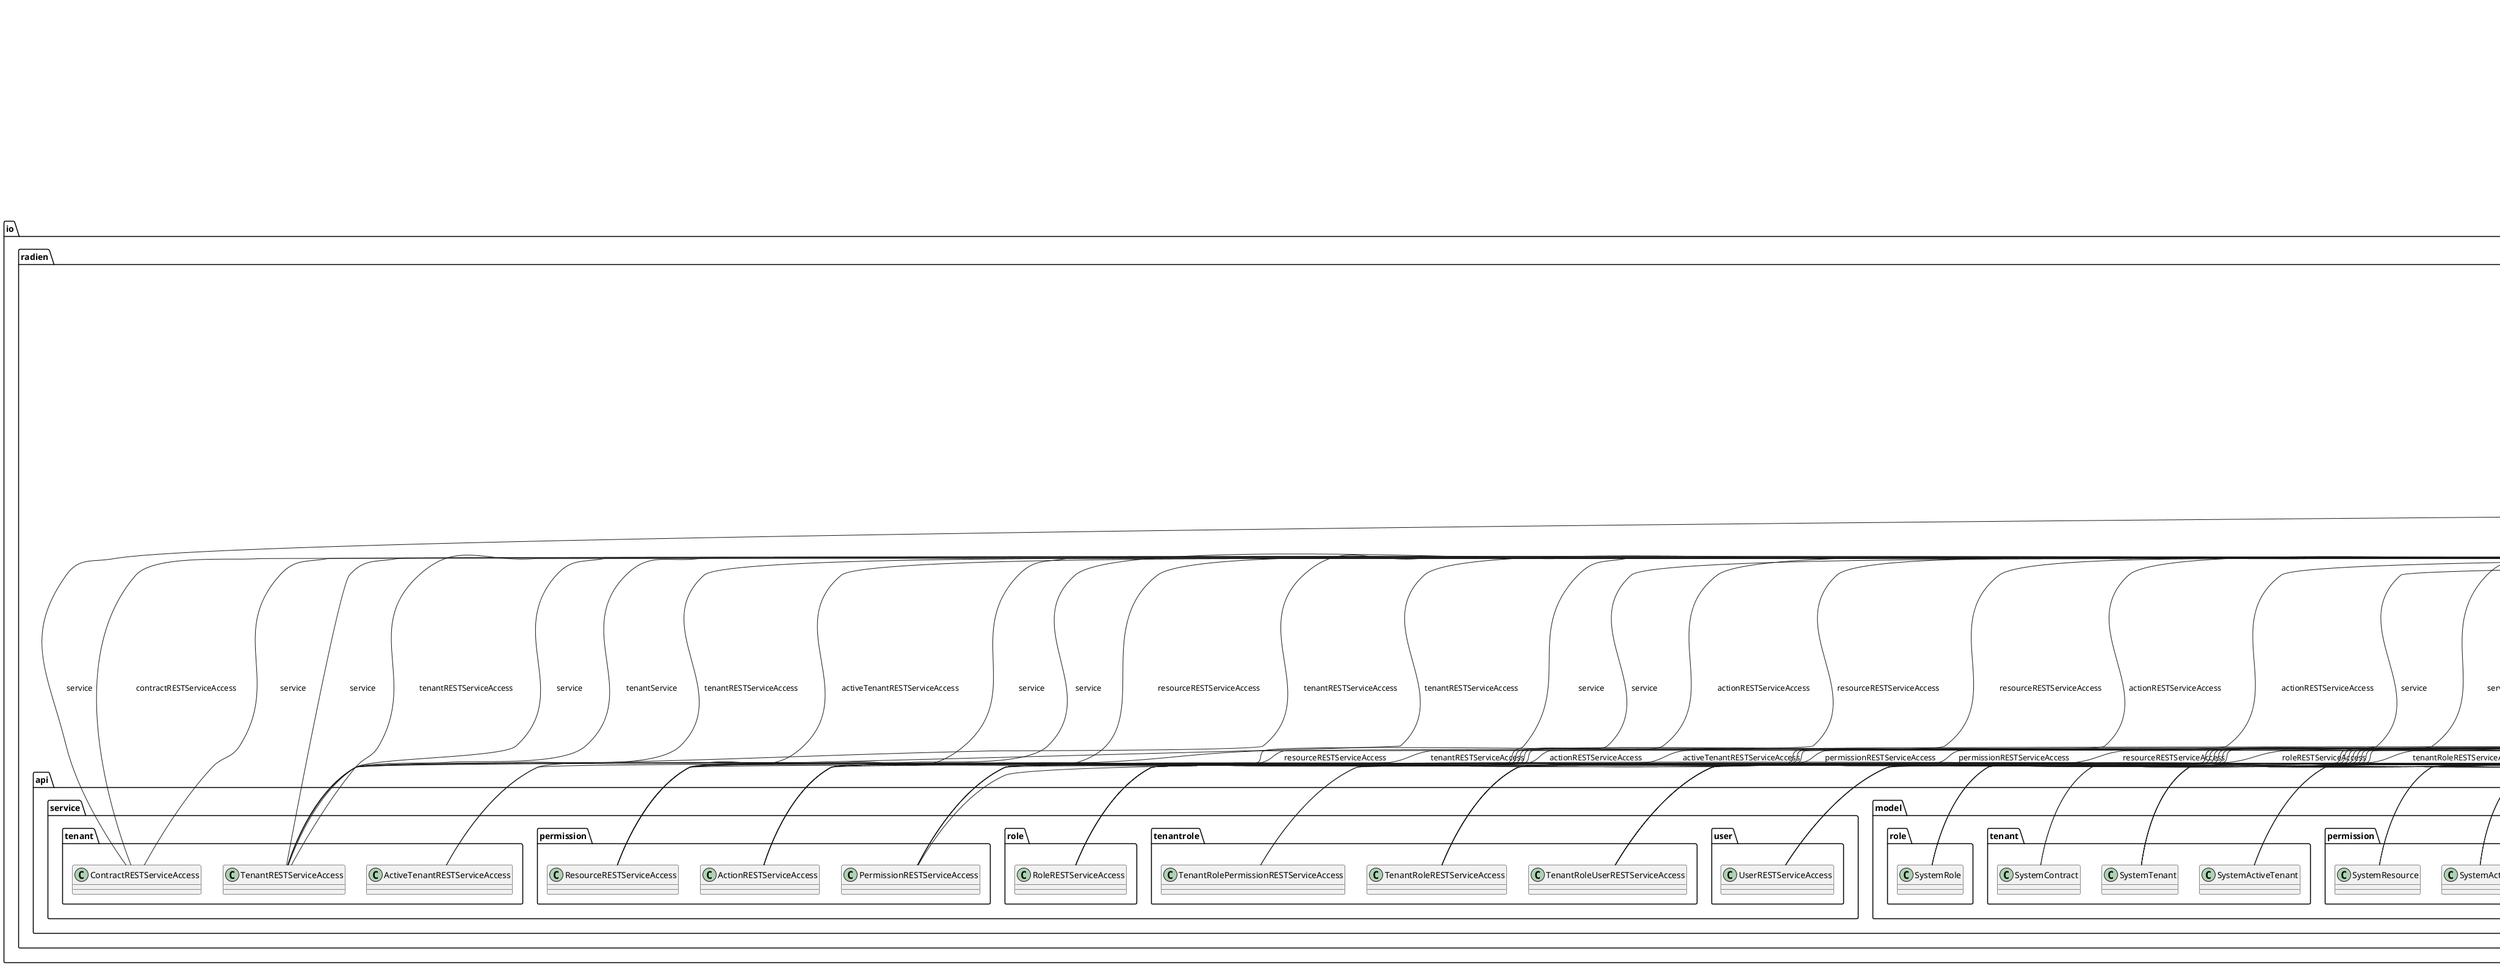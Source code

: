 @startuml

title __RD-WEB-IMPL's Class Diagram__\n

  namespace io.radien.webapp {
    abstract class io.radien.webapp.AbstractManager {
    }
  }
  

  namespace io.radien.webapp {
    enum DataModelEnum {
    }
  }
  

  namespace io.radien.webapp {
    abstract class io.radien.webapp.LazyAbstractDataModel {
    }
  }
  

  namespace io.radien.webapp {
    class io.radien.webapp.OafThemeManager {
    }
  }
  

  namespace io.radien.webapp {
    abstract class io.radien.webapp.PluginBridgingManager {
    }
  }
  

  namespace io.radien.webapp {
    class io.radien.webapp.WebApp {
    }
  }
  

  namespace io.radien.webapp {
    namespace action {
      class io.radien.webapp.action.ActionConverter {
      }
    }
  }
  

  namespace io.radien.webapp {
    namespace action {
      class io.radien.webapp.action.ActionDataModel {
      }
    }
  }
  

  namespace io.radien.webapp {
    namespace action {
      class io.radien.webapp.action.LazyActionsDataModel {
      }
    }
  }
  

  namespace io.radien.webapp {
    namespace activeTenant {
      class io.radien.webapp.activeTenant.ActiveTenantDataModelManager {
      }
    }
  }
  

  namespace io.radien.webapp {
    namespace activeTenant {
      class io.radien.webapp.activeTenant.ActiveTenantInterceptor {
      }
    }
  }
  

  namespace io.radien.webapp {
    namespace activeTenant {
      interface io.radien.webapp.activeTenant.ActiveTenantMandatory {
      }
    }
  }
  

  namespace io.radien.webapp {
    namespace authz {
      class io.radien.webapp.authz.WebAuthorizationChecker {
      }
    }
  }
  

  namespace io.radien.webapp {
    namespace contract {
      class io.radien.webapp.contract.ContractDataModel {
      }
    }
  }
  

  namespace io.radien.webapp {
    namespace contract {
      class io.radien.webapp.contract.ContractManager {
      }
    }
  }
  

  namespace io.radien.webapp {
    namespace contract {
      class io.radien.webapp.contract.LazyContractDataModel {
      }
    }
  }
  

  namespace io.radien.webapp {
    namespace i18n {
      class io.radien.webapp.i18n.LocaleManager {
      }
    }
  }
  

  namespace io.radien.webapp {
    namespace permission {
      class io.radien.webapp.permission.LazyPermissionDataModel {
      }
    }
  }
  

  namespace io.radien.webapp {
    namespace permission {
      class io.radien.webapp.permission.PermissionConverter {
      }
    }
  }
  

  namespace io.radien.webapp {
    namespace permission {
      class io.radien.webapp.permission.PermissionDataModel {
      }
    }
  }
  

  namespace io.radien.webapp {
    namespace permission {
      class io.radien.webapp.permission.PermissionManager {
      }
    }
  }
  

  namespace io.radien.webapp {
    namespace resource {
      class io.radien.webapp.resource.LazyResourcesDataModel {
      }
    }
  }
  

  namespace io.radien.webapp {
    namespace resource {
      class io.radien.webapp.resource.ResourceConverter {
      }
    }
  }
  

  namespace io.radien.webapp {
    namespace resource {
      class io.radien.webapp.resource.ResourceDataModel {
      }
    }
  }
  

  namespace io.radien.webapp {
    namespace role {
      class io.radien.webapp.role.LazyRoleDataModel {
      }
    }
  }
  

  namespace io.radien.webapp {
    namespace role {
      class io.radien.webapp.role.RoleConverter {
      }
    }
  }
  

  namespace io.radien.webapp {
    namespace role {
      class io.radien.webapp.role.RoleDataModel {
      }
    }
  }
  

  namespace io.radien.webapp {
    namespace role {
      namespace permission {
        class io.radien.webapp.role.permission.RolePermissionManager {
        }
      }
    }
  }
  

  namespace io.radien.webapp {
    namespace tenant {
      class io.radien.webapp.tenant.LazyTenantDataModel {
      }
    }
  }
  

  namespace io.radien.webapp {
    namespace tenant {
      class io.radien.webapp.tenant.TenantConverter {
      }
    }
  }
  

  namespace io.radien.webapp {
    namespace tenant {
      class io.radien.webapp.tenant.TenantDataModel {
      }
    }
  }
  

  namespace io.radien.webapp {
    namespace tenant {
      namespace ole {
        class io.radien.webapp.tenantrole.LazyTenantRoleAssociationDataModel {
        }
      }
    }
  }
  

  namespace io.radien.webapp {
    namespace tenant {
      namespace ole {
        class io.radien.webapp.tenantrole.LazyTenantRoleUserDataModel {
        }
      }
    }
  }
  

  namespace io.radien.webapp {
    namespace tenant {
      namespace ole {
        class io.radien.webapp.tenantrole.LazyTenantingUserDataModel {
        }
      }
    }
  }
  

  namespace io.radien.webapp {
    namespace tenant {
      namespace ole {
        class io.radien.webapp.tenantrole.TenantRoleAssociationDataModel {
        }
      }
    }
  }
  

  namespace io.radien.webapp {
    namespace tenant {
      namespace ole {
        class io.radien.webapp.tenantrole.TenantRoleAssociationManager {
        }
      }
    }
  }
  

  namespace io.radien.webapp {
    namespace user {
      class io.radien.webapp.user.UserDataModel {
      }
    }
  }
  

  namespace io.radien.webapp {
    namespace user {
      class io.radien.webapp.user.UserProfileManager {
      }
    }
  }
  

  namespace io.radien.webapp {
    namespace user {
      namespace tenant {
        class io.radien.webapp.user.tenant.UnAssignTenantUser {
        }
      }
    }
  }
  

  namespace io.radien.webapp {
    namespace user {
      namespace tenant {
        namespace role {
          class io.radien.webapp.user.tenant.role.UserTenantGlobalRolesManager {
          }
        }
      }
    }
  }
  

  namespace io.radien.webapp {
    namespace user {
      namespace tenant {
        namespace role {
          class io.radien.webapp.user.tenant.role.UserTenantRolesManager {
          }
        }
      }
    }
  }
  

  namespace io.radien.webapp {
    namespace util {
      class io.radien.webapp.util.DateValidator {
      }
    }
  }
  

  namespace io.radien.webapp {
    namespace util {
      class io.radien.webapp.util.EntityFilterUtil {
      }
    }
  }
  

  namespace io.radien.webapp {
    namespace util {
      class io.radien.webapp.util.TenantRoleUtil {
      }
    }
  }
  

  namespace io.radien.webapp {
    namespace util {
      namespace jsf.handler {
        class io.radien.webapp.util.jsf.handler.UnmappedResourceHandler {
        }
      }
    }
  }
  

  io.radien.webapp.AbstractManager .up.|> java.io.Serializable
  io.radien.webapp.LazyAbstractDataModel -up-|> org.primefaces.model.LazyDataModel
  io.radien.webapp.OafThemeManager .up.|> java.io.Serializable
  io.radien.webapp.OafThemeManager -up-|> io.radien.webapp.PluginBridgingManager
  io.radien.webapp.OafThemeManager o-- io.radien.api.OAFAccess : oaf
  io.radien.webapp.PluginBridgingManager .up.|> java.io.Serializable
  io.radien.webapp.PluginBridgingManager o-- io.radien.api.OAFAccess : oaf
  io.radien.webapp.PluginBridgingManager o-- io.radien.webapp.security.UserSession : userSession
  io.radien.webapp.WebApp -up-|> io.radien.webapp.AbstractWebapp
  io.radien.webapp.WebApp o-- io.radien.api.OAFAccess : oaf
  io.radien.webapp.action.ActionConverter .up.|> javax.faces.convert.Converter
  io.radien.webapp.action.ActionConverter o-- io.radien.api.service.permission.ActionRESTServiceAccess : actionRESTServiceAccess
  io.radien.webapp.action.ActionDataModel .up.|> java.io.Serializable
  io.radien.webapp.action.ActionDataModel -up-|> io.radien.webapp.AbstractManager
  io.radien.webapp.action.ActionDataModel o-- io.radien.api.model.permission.SystemAction : action
  io.radien.webapp.action.ActionDataModel o-- io.radien.webapp.activeTenant.ActiveTenantDataModelManager : activeTenantDataModelManager
  io.radien.webapp.action.ActionDataModel o-- io.radien.api.model.permission.SystemAction : selectedAction
  io.radien.webapp.action.ActionDataModel o-- io.radien.api.service.permission.ActionRESTServiceAccess : service
  io.radien.webapp.action.LazyActionsDataModel -up-|> io.radien.webapp.LazyAbstractDataModel
  io.radien.webapp.action.LazyActionsDataModel o-- io.radien.api.service.permission.ActionRESTServiceAccess : service
  io.radien.webapp.activeTenant.ActiveTenantDataModelManager .up.|> java.io.Serializable
  io.radien.webapp.activeTenant.ActiveTenantDataModelManager -up-|> io.radien.webapp.AbstractManager
  io.radien.webapp.activeTenant.ActiveTenantDataModelManager o-- io.radien.api.model.tenant.SystemActiveTenant : activeTenant
  io.radien.webapp.activeTenant.ActiveTenantDataModelManager o-- io.radien.api.service.tenant.ActiveTenantRESTServiceAccess : activeTenantRESTServiceAccess
  io.radien.webapp.activeTenant.ActiveTenantDataModelManager o-- io.radien.webapp.security.UserSession : userSession
  io.radien.webapp.activeTenant.ActiveTenantInterceptor .up.|> java.io.Serializable
  io.radien.webapp.activeTenant.ActiveTenantInterceptor -up-|> io.radien.webapp.AbstractManager
  io.radien.webapp.activeTenant.ActiveTenantInterceptor o-- io.radien.webapp.activeTenant.ActiveTenantDataModelManager : activeTenantDataModelManager
  io.radien.webapp.authz.WebAuthorizationChecker -up-|> io.radien.ms.authz.security.AuthorizationChecker
  io.radien.webapp.authz.WebAuthorizationChecker o-- io.radien.api.service.permission.PermissionRESTServiceAccess : permissionRESTServiceAccess
  io.radien.webapp.authz.WebAuthorizationChecker o-- io.radien.api.security.UserSessionEnabled : userSession
  io.radien.webapp.contract.ContractDataModel .up.|> java.io.Serializable
  io.radien.webapp.contract.ContractDataModel o-- io.radien.api.model.tenant.SystemContract : selectedContract
  io.radien.webapp.contract.ContractDataModel o-- io.radien.api.service.tenant.ContractRESTServiceAccess : service
  io.radien.webapp.contract.ContractManager -up-|> io.radien.webapp.AbstractManager
  io.radien.webapp.contract.ContractManager o-- io.radien.api.model.tenant.SystemContract : contract
  io.radien.webapp.contract.ContractManager o-- io.radien.api.service.tenant.ContractRESTServiceAccess : contractRESTServiceAccess
  io.radien.webapp.contract.LazyContractDataModel -up-|> io.radien.webapp.LazyAbstractDataModel
  io.radien.webapp.contract.LazyContractDataModel o-- io.radien.api.service.tenant.ContractRESTServiceAccess : service
  io.radien.webapp.i18n.LocaleManager .up.|> io.radien.api.webapp.i18n.LocaleManagerAccess
  io.radien.webapp.i18n.LocaleManager -up-|> io.radien.webapp.AbstractLocaleManager
  io.radien.webapp.i18n.LocaleManager o-- io.radien.api.OAFAccess : oaf
  io.radien.webapp.permission.LazyPermissionDataModel -up-|> io.radien.webapp.LazyAbstractDataModel
  io.radien.webapp.permission.LazyPermissionDataModel o-- io.radien.api.service.permission.ActionRESTServiceAccess : actionRESTServiceAccess
  io.radien.webapp.permission.LazyPermissionDataModel o-- io.radien.api.service.permission.ResourceRESTServiceAccess : resourceRESTServiceAccess
  io.radien.webapp.permission.LazyPermissionDataModel o-- io.radien.api.service.permission.PermissionRESTServiceAccess : service
  io.radien.webapp.permission.PermissionConverter .up.|> javax.faces.convert.Converter
  io.radien.webapp.permission.PermissionConverter o-- io.radien.api.service.permission.PermissionRESTServiceAccess : permissionRESTServiceAccess
  io.radien.webapp.permission.PermissionDataModel .up.|> java.io.Serializable
  io.radien.webapp.permission.PermissionDataModel -up-|> io.radien.webapp.AbstractManager
  io.radien.webapp.permission.PermissionDataModel o-- io.radien.api.service.permission.ActionRESTServiceAccess : actionRESTServiceAccess
  io.radien.webapp.permission.PermissionDataModel o-- io.radien.webapp.activeTenant.ActiveTenantDataModelManager : activeTenantDataModelManager
  io.radien.webapp.permission.PermissionDataModel o-- io.radien.webapp.permission.PermissionManager : permissionManager
  io.radien.webapp.permission.PermissionDataModel o-- io.radien.api.model.permission.SystemPermission : previousSelectedPermission
  io.radien.webapp.permission.PermissionDataModel o-- io.radien.api.service.permission.ResourceRESTServiceAccess : resourceRESTServiceAccess
  io.radien.webapp.permission.PermissionDataModel o-- io.radien.api.model.permission.SystemPermission : selectedPermission
  io.radien.webapp.permission.PermissionDataModel o-- io.radien.api.service.permission.PermissionRESTServiceAccess : service
  io.radien.webapp.permission.PermissionManager -up-|> io.radien.webapp.AbstractManager
  io.radien.webapp.permission.PermissionManager o-- io.radien.api.model.permission.SystemPermission : permission
  io.radien.webapp.permission.PermissionManager o-- io.radien.api.model.permission.SystemAction : selectedAction
  io.radien.webapp.permission.PermissionManager o-- io.radien.api.model.permission.SystemResource : selectedResource
  io.radien.webapp.permission.PermissionManager o-- io.radien.api.service.permission.ActionRESTServiceAccess : actionRESTServiceAccess
  io.radien.webapp.permission.PermissionManager o-- io.radien.api.service.permission.PermissionRESTServiceAccess : permissionRESTServiceAccess
  io.radien.webapp.permission.PermissionManager o-- io.radien.api.service.permission.ResourceRESTServiceAccess : resourceRESTServiceAccess
  io.radien.webapp.resource.LazyResourcesDataModel -up-|> io.radien.webapp.LazyAbstractDataModel
  io.radien.webapp.resource.LazyResourcesDataModel o-- io.radien.api.service.permission.ResourceRESTServiceAccess : service
  io.radien.webapp.resource.ResourceConverter .up.|> javax.faces.convert.Converter
  io.radien.webapp.resource.ResourceConverter o-- io.radien.api.service.permission.ResourceRESTServiceAccess : resourceRESTServiceAccess
  io.radien.webapp.resource.ResourceDataModel .up.|> java.io.Serializable
  io.radien.webapp.resource.ResourceDataModel -up-|> io.radien.webapp.AbstractManager
  io.radien.webapp.resource.ResourceDataModel o-- io.radien.webapp.activeTenant.ActiveTenantDataModelManager : activeTenantDataModelManager
  io.radien.webapp.resource.ResourceDataModel o-- io.radien.api.model.permission.SystemResource : resource
  io.radien.webapp.resource.ResourceDataModel o-- io.radien.api.model.permission.SystemResource : selectedResource
  io.radien.webapp.resource.ResourceDataModel o-- io.radien.api.service.permission.ResourceRESTServiceAccess : service
  io.radien.webapp.role.LazyRoleDataModel -up-|> io.radien.webapp.LazyAbstractDataModel
  io.radien.webapp.role.LazyRoleDataModel o-- io.radien.api.service.role.RoleRESTServiceAccess : service
  io.radien.webapp.role.RoleConverter .up.|> javax.faces.convert.Converter
  io.radien.webapp.role.RoleConverter o-- io.radien.api.service.role.RoleRESTServiceAccess : roleRESTServiceAccess
  io.radien.webapp.role.RoleDataModel .up.|> java.io.Serializable
  io.radien.webapp.role.RoleDataModel -up-|> io.radien.webapp.AbstractManager
  io.radien.webapp.role.RoleDataModel o-- io.radien.webapp.activeTenant.ActiveTenantDataModelManager : activeTenantDataModelManager
  io.radien.webapp.role.RoleDataModel o-- io.radien.api.model.role.SystemRole : role
  io.radien.webapp.role.RoleDataModel o-- io.radien.api.model.role.SystemRole : selectedRole
  io.radien.webapp.role.RoleDataModel o-- io.radien.api.service.role.RoleRESTServiceAccess : service
  io.radien.webapp.role.permission.RolePermissionManager .up.|> java.io.Serializable
  io.radien.webapp.role.permission.RolePermissionManager -up-|> io.radien.webapp.AbstractManager
  io.radien.webapp.role.permission.RolePermissionManager o-- io.radien.webapp.activeTenant.ActiveTenantDataModelManager : activeTenantDataModelManager
  io.radien.webapp.role.permission.RolePermissionManager o-- io.radien.api.model.tenant.SystemActiveTenant : systemActiveTenant
  io.radien.webapp.role.permission.RolePermissionManager o-- io.radien.api.model.role.SystemRole : systemRole
  io.radien.webapp.role.permission.RolePermissionManager o-- io.radien.api.service.tenantrole.TenantRolePermissionRESTServiceAccess : tenantRolePermissionRESTServiceAccess
  io.radien.webapp.role.permission.RolePermissionManager o-- io.radien.api.service.tenantrole.TenantRoleRESTServiceAccess : tenantRoleRESTServiceAccess
  io.radien.webapp.role.permission.RolePermissionManager o-- io.radien.webapp.util.TenantRoleUtil : tenantRoleUtil
  io.radien.webapp.tenant.LazyTenantDataModel -up-|> io.radien.webapp.LazyAbstractDataModel
  io.radien.webapp.tenant.LazyTenantDataModel o-- io.radien.api.service.tenant.TenantRESTServiceAccess : service
  io.radien.webapp.tenant.TenantConverter .up.|> javax.faces.convert.Converter
  io.radien.webapp.tenant.TenantConverter o-- io.radien.api.service.tenant.TenantRESTServiceAccess : tenantRESTServiceAccess
  io.radien.webapp.tenant.TenantDataModel .up.|> java.io.Serializable
  io.radien.webapp.tenant.TenantDataModel -up-|> io.radien.webapp.AbstractManager
  io.radien.webapp.tenant.TenantDataModel o-- io.radien.webapp.activeTenant.ActiveTenantDataModelManager : activeTenantDataModelManager
  io.radien.webapp.tenant.TenantDataModel o-- io.radien.api.service.tenant.ActiveTenantRESTServiceAccess : activeTenantRESTServiceAccess
  io.radien.webapp.tenant.TenantDataModel o-- io.radien.api.model.tenant.SystemTenant : selectedTenant
  io.radien.webapp.tenant.TenantDataModel o-- io.radien.api.service.tenant.TenantRESTServiceAccess : service
  io.radien.webapp.tenant.TenantDataModel o-- io.radien.api.model.tenant.SystemTenant : tenant
  io.radien.webapp.tenant.TenantDataModel o-- io.radien.webapp.security.UserSession : userSession
  io.radien.webapp.tenantrole.LazyTenantRoleAssociationDataModel -up-|> io.radien.webapp.LazyAbstractDataModel
  io.radien.webapp.tenantrole.LazyTenantRoleAssociationDataModel o-- io.radien.api.service.role.RoleRESTServiceAccess : roleService
  io.radien.webapp.tenantrole.LazyTenantRoleAssociationDataModel o-- io.radien.api.service.tenantrole.TenantRoleRESTServiceAccess : service
  io.radien.webapp.tenantrole.LazyTenantRoleAssociationDataModel o-- io.radien.api.service.tenant.TenantRESTServiceAccess : tenantService
  io.radien.webapp.tenantrole.LazyTenantRoleUserDataModel -up-|> io.radien.webapp.LazyAbstractDataModel
  io.radien.webapp.tenantrole.LazyTenantRoleUserDataModel o-- io.radien.api.service.tenantrole.TenantRoleUserRESTServiceAccess : service
  io.radien.webapp.tenantrole.LazyTenantRoleUserDataModel o-- io.radien.api.service.user.UserRESTServiceAccess : userService
  io.radien.webapp.tenantrole.LazyTenantingUserDataModel -up-|> io.radien.webapp.LazyAbstractDataModel
  io.radien.webapp.tenantrole.LazyTenantingUserDataModel o-- io.radien.api.service.tenantrole.TenantRoleUserRESTServiceAccess : service
  io.radien.webapp.tenantrole.LazyTenantingUserDataModel o-- io.radien.api.service.user.UserRESTServiceAccess : userService
  io.radien.webapp.tenantrole.TenantRoleAssociationDataModel -up-|> io.radien.webapp.AbstractManager
  io.radien.webapp.tenantrole.TenantRoleAssociationDataModel o-- io.radien.webapp.activeTenant.ActiveTenantDataModelManager : activeTenantDataModelManager
  io.radien.webapp.tenantrole.TenantRoleAssociationDataModel o-- io.radien.api.service.role.RoleRESTServiceAccess : roleRESTServiceAccess
  io.radien.webapp.tenantrole.TenantRoleAssociationDataModel o-- io.radien.api.model.tenantrole.SystemTenantRole : selectedAssociation
  io.radien.webapp.tenantrole.TenantRoleAssociationDataModel o-- io.radien.api.service.tenantrole.TenantRoleRESTServiceAccess : service
  io.radien.webapp.tenantrole.TenantRoleAssociationDataModel o-- io.radien.api.service.tenant.TenantRESTServiceAccess : tenantRESTServiceAccess
  io.radien.webapp.tenantrole.TenantRoleAssociationManager -up-|> io.radien.webapp.AbstractManager
  io.radien.webapp.tenantrole.TenantRoleAssociationManager o-- io.radien.webapp.activeTenant.ActiveTenantDataModelManager : activeTenantDataModelManager
  io.radien.webapp.tenantrole.TenantRoleAssociationManager o-- io.radien.webapp.tenantrole.LazyTenantRoleUserDataModel : lazyModel
  io.radien.webapp.tenantrole.TenantRoleAssociationManager o-- io.radien.api.model.permission.SystemPermission : permission
  io.radien.webapp.tenantrole.TenantRoleAssociationManager o-- io.radien.api.model.permission.SystemPermission : previousSelectedPermissionToUnAssign
  io.radien.webapp.tenantrole.TenantRoleAssociationManager o-- io.radien.api.model.tenantrole.SystemTenantRoleUser : previousSelectedUserToUnAssign
  io.radien.webapp.tenantrole.TenantRoleAssociationManager o-- io.radien.api.model.role.SystemRole : role
  io.radien.webapp.tenantrole.TenantRoleAssociationManager o-- io.radien.api.service.role.RoleRESTServiceAccess : roleRESTServiceAccess
  io.radien.webapp.tenantrole.TenantRoleAssociationManager o-- io.radien.api.model.permission.SystemPermission : selectedPermissionToUnAssign
  io.radien.webapp.tenantrole.TenantRoleAssociationManager o-- io.radien.api.model.tenantrole.SystemTenantRoleUser : selectedUserToUnAssign
  io.radien.webapp.tenantrole.TenantRoleAssociationManager o-- io.radien.api.model.tenant.SystemTenant : tenant
  io.radien.webapp.tenantrole.TenantRoleAssociationManager o-- io.radien.api.service.tenant.TenantRESTServiceAccess : tenantRESTServiceAccess
  io.radien.webapp.tenantrole.TenantRoleAssociationManager o-- io.radien.api.model.tenantrole.SystemTenantRole : tenantRole
  io.radien.webapp.tenantrole.TenantRoleAssociationManager o-- io.radien.api.service.tenantrole.TenantRolePermissionRESTServiceAccess : tenantRolePermissionRESTServiceAccess
  io.radien.webapp.tenantrole.TenantRoleAssociationManager o-- io.radien.api.service.tenantrole.TenantRoleRESTServiceAccess : tenantRoleRESTServiceAccess
  io.radien.webapp.tenantrole.TenantRoleAssociationManager o-- io.radien.api.service.tenantrole.TenantRoleUserRESTServiceAccess : tenantRoleUserRESTServiceAccess
  io.radien.webapp.tenantrole.TenantRoleAssociationManager o-- io.radien.webapp.util.TenantRoleUtil : tenantRoleUtil
  io.radien.webapp.tenantrole.TenantRoleAssociationManager o-- io.radien.api.model.user.SystemUser : user
  io.radien.webapp.tenantrole.TenantRoleAssociationManager o-- io.radien.api.service.user.UserRESTServiceAccess : userRESTServiceAccess
  io.radien.webapp.tenantrole.TenantRoleAssociationManager o-- io.radien.webapp.authz.WebAuthorizationChecker : webAuthorizationChecker
  io.radien.webapp.user.UserDataModel .up.|> java.io.Serializable
  io.radien.webapp.user.UserDataModel -up-|> io.radien.webapp.AbstractManager
  io.radien.webapp.user.UserDataModel o-- io.radien.api.service.permission.ActionRESTServiceAccess : actionRESTServiceAccess
  io.radien.webapp.user.UserDataModel o-- io.radien.webapp.activeTenant.ActiveTenantDataModelManager : activeTenantDataModelManager
  io.radien.webapp.user.UserDataModel o-- io.radien.api.service.permission.PermissionRESTServiceAccess : permissionRESTServiceAccess
  io.radien.webapp.user.UserDataModel o-- io.radien.api.service.permission.ResourceRESTServiceAccess : resourceRESTServiceAccess
  io.radien.webapp.user.UserDataModel o-- io.radien.api.model.user.SystemUser : selectedUser
  io.radien.webapp.user.UserDataModel o-- io.radien.api.service.user.UserRESTServiceAccess : service
  io.radien.webapp.user.UserDataModel o-- io.radien.api.service.tenantrole.TenantRoleUserRESTServiceAccess : tenantRoleUserRESTServiceAccess
  io.radien.webapp.user.UserDataModel o-- io.radien.api.model.user.SystemUser : user
  io.radien.webapp.user.UserDataModel o-- io.radien.api.model.user.SystemUser : userForTenantAssociation
  io.radien.webapp.user.UserDataModel o-- io.radien.api.security.UserSessionEnabled : userSessionEnabled
  io.radien.webapp.user.UserDataModel o-- io.radien.webapp.authz.WebAuthorizationChecker : webAuthorizationChecker
  io.radien.webapp.user.UserProfileManager -up-|> io.radien.webapp.AbstractManager
  io.radien.webapp.user.UserProfileManager o-- io.radien.api.model.user.SystemUser : clonedLogInUser
  io.radien.webapp.user.UserProfileManager o-- io.radien.api.model.tenant.SystemTenant : selectedTenantToUnAssign
  io.radien.webapp.user.UserProfileManager o-- io.radien.api.service.tenantrole.TenantRoleRESTServiceAccess : tenantRoleRESTServiceAccess
  io.radien.webapp.user.UserProfileManager o-- io.radien.api.service.tenantrole.TenantRoleUserRESTServiceAccess : tenantRoleUserRESTServiceAccess
  io.radien.webapp.user.UserProfileManager o-- io.radien.api.service.user.UserRESTServiceAccess : userService
  io.radien.webapp.user.UserProfileManager o-- io.radien.webapp.security.UserSession : userSession
  io.radien.webapp.user.tenant.UnAssignTenantUser -up-|> io.radien.webapp.AbstractManager
  io.radien.webapp.user.tenant.UnAssignTenantUser o-- io.radien.webapp.activeTenant.ActiveTenantDataModelManager : activeTenantDataModelManager
  io.radien.webapp.user.tenant.UnAssignTenantUser o-- io.radien.api.service.tenantrole.TenantRoleUserRESTServiceAccess : tenantRoleUserRESTServiceAccess
  io.radien.webapp.user.tenant.UnAssignTenantUser o-- io.radien.webapp.user.UserDataModel : userDataModel
  io.radien.webapp.user.tenant.role.UserTenantGlobalRolesManager -up-|> io.radien.webapp.AbstractManager
  io.radien.webapp.user.tenant.role.UserTenantGlobalRolesManager o-- io.radien.webapp.activeTenant.ActiveTenantDataModelManager : activeTenantDataModelManager
  io.radien.webapp.user.tenant.role.UserTenantGlobalRolesManager o-- io.radien.api.model.tenant.SystemActiveTenant : systemActiveTenant
  io.radien.webapp.user.tenant.role.UserTenantGlobalRolesManager o-- io.radien.api.service.tenant.TenantRESTServiceAccess : tenantRESTServiceAccess
  io.radien.webapp.user.tenant.role.UserTenantGlobalRolesManager o-- io.radien.webapp.authz.WebAuthorizationChecker : webAuthorizationChecker
  io.radien.webapp.user.tenant.role.UserTenantRolesManager .up.|> java.io.Serializable
  io.radien.webapp.user.tenant.role.UserTenantRolesManager -up-|> io.radien.webapp.AbstractManager
  io.radien.webapp.user.tenant.role.UserTenantRolesManager o-- io.radien.api.model.tenant.SystemTenant : tenant
  io.radien.webapp.user.tenant.role.UserTenantRolesManager o-- io.radien.api.service.tenantrole.TenantRoleRESTServiceAccess : tenantRoleRESTServiceAccess
  io.radien.webapp.user.tenant.role.UserTenantRolesManager o-- io.radien.api.service.tenantrole.TenantRoleUserRESTServiceAccess : tenantRoleUserRESTServiceAccess
  io.radien.webapp.user.tenant.role.UserTenantRolesManager o-- io.radien.webapp.util.TenantRoleUtil : tenantRoleUtil
  io.radien.webapp.user.tenant.role.UserTenantRolesManager o-- io.radien.webapp.user.UserDataModel : userDataModel
  io.radien.webapp.util.DateValidator .up.|> javax.faces.validator.Validator
  io.radien.webapp.util.EntityFilterUtil -up-|> io.radien.webapp.AbstractManager
  io.radien.webapp.util.EntityFilterUtil o-- io.radien.api.service.permission.PermissionRESTServiceAccess : permissionRESTServiceAccess
  io.radien.webapp.util.EntityFilterUtil o-- io.radien.api.service.role.RoleRESTServiceAccess : roleRESTServiceAccess
  io.radien.webapp.util.EntityFilterUtil o-- io.radien.api.service.tenant.TenantRESTServiceAccess : tenantRESTServiceAccess
  io.radien.webapp.util.TenantRoleUtil -up-|> io.radien.webapp.AbstractManager
  io.radien.webapp.util.TenantRoleUtil o-- io.radien.api.service.tenantrole.TenantRoleRESTServiceAccess : tenantRoleRESTServiceAccess
  io.radien.webapp.util.jsf.handler.UnmappedResourceHandler -up-|> javax.faces.application.ResourceHandlerWrapper


 

@enduml
